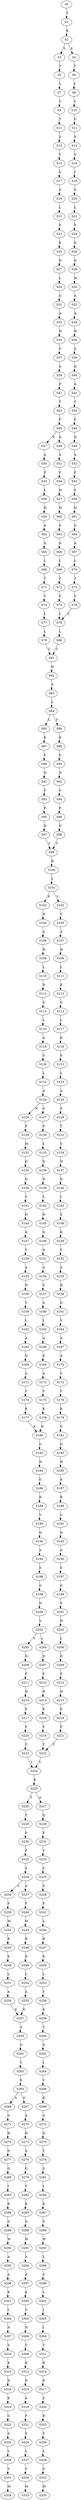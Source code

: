 strict digraph  {
	S0 -> S1 [ label = Y ];
	S1 -> S2 [ label = K ];
	S2 -> S3 [ label = S ];
	S2 -> S4 [ label = E ];
	S3 -> S5 [ label = T ];
	S4 -> S6 [ label = T ];
	S5 -> S7 [ label = L ];
	S6 -> S8 [ label = L ];
	S7 -> S9 [ label = V ];
	S8 -> S10 [ label = V ];
	S9 -> S11 [ label = T ];
	S10 -> S12 [ label = G ];
	S11 -> S13 [ label = S ];
	S12 -> S14 [ label = S ];
	S13 -> S15 [ label = V ];
	S14 -> S16 [ label = V ];
	S15 -> S17 [ label = S ];
	S16 -> S18 [ label = I ];
	S17 -> S19 [ label = A ];
	S18 -> S20 [ label = S ];
	S19 -> S21 [ label = L ];
	S20 -> S22 [ label = L ];
	S21 -> S23 [ label = F ];
	S22 -> S24 [ label = F ];
	S23 -> S25 [ label = K ];
	S24 -> S26 [ label = K ];
	S25 -> S27 [ label = D ];
	S26 -> S28 [ label = D ];
	S27 -> S29 [ label = L ];
	S28 -> S30 [ label = W ];
	S29 -> S31 [ label = S ];
	S30 -> S32 [ label = A ];
	S31 -> S33 [ label = A ];
	S32 -> S34 [ label = A ];
	S33 -> S35 [ label = H ];
	S34 -> S36 [ label = H ];
	S35 -> S37 [ label = V ];
	S36 -> S38 [ label = A ];
	S37 -> S39 [ label = A ];
	S38 -> S40 [ label = D ];
	S39 -> S41 [ label = P ];
	S40 -> S42 [ label = A ];
	S41 -> S43 [ label = T ];
	S42 -> S44 [ label = T ];
	S43 -> S45 [ label = F ];
	S44 -> S46 [ label = F ];
	S45 -> S47 [ label = E ];
	S45 -> S48 [ label = D ];
	S46 -> S49 [ label = D ];
	S47 -> S50 [ label = A ];
	S48 -> S51 [ label = A ];
	S49 -> S52 [ label = A ];
	S50 -> S53 [ label = P ];
	S51 -> S54 [ label = P ];
	S52 -> S55 [ label = P ];
	S53 -> S56 [ label = L ];
	S54 -> S57 [ label = H ];
	S55 -> S58 [ label = F ];
	S56 -> S59 [ label = H ];
	S57 -> S60 [ label = H ];
	S58 -> S61 [ label = H ];
	S59 -> S62 [ label = A ];
	S60 -> S63 [ label = S ];
	S61 -> S64 [ label = S ];
	S62 -> S65 [ label = A ];
	S63 -> S66 [ label = A ];
	S64 -> S67 [ label = A ];
	S65 -> S68 [ label = L ];
	S66 -> S69 [ label = L ];
	S67 -> S70 [ label = L ];
	S68 -> S71 [ label = T ];
	S69 -> S72 [ label = T ];
	S70 -> S73 [ label = T ];
	S71 -> S74 [ label = V ];
	S72 -> S75 [ label = V ];
	S73 -> S76 [ label = V ];
	S74 -> S77 [ label = L ];
	S75 -> S78 [ label = L ];
	S76 -> S78 [ label = L ];
	S77 -> S79 [ label = L ];
	S78 -> S80 [ label = L ];
	S79 -> S81 [ label = C ];
	S80 -> S81 [ label = C ];
	S81 -> S82 [ label = H ];
	S82 -> S83 [ label = S ];
	S83 -> S84 [ label = L ];
	S84 -> S85 [ label = L ];
	S84 -> S86 [ label = F ];
	S85 -> S87 [ label = K ];
	S86 -> S88 [ label = K ];
	S87 -> S89 [ label = F ];
	S88 -> S90 [ label = F ];
	S89 -> S91 [ label = N ];
	S90 -> S92 [ label = N ];
	S91 -> S93 [ label = V ];
	S92 -> S94 [ label = V ];
	S93 -> S95 [ label = P ];
	S94 -> S96 [ label = P ];
	S95 -> S97 [ label = D ];
	S96 -> S98 [ label = D ];
	S97 -> S99 [ label = V ];
	S98 -> S99 [ label = V ];
	S99 -> S100 [ label = R ];
	S100 -> S101 [ label = L ];
	S101 -> S102 [ label = K ];
	S101 -> S103 [ label = V ];
	S102 -> S104 [ label = H ];
	S103 -> S105 [ label = Y ];
	S104 -> S106 [ label = A ];
	S105 -> S107 [ label = A ];
	S106 -> S108 [ label = H ];
	S107 -> S109 [ label = H ];
	S108 -> S110 [ label = L ];
	S109 -> S111 [ label = L ];
	S110 -> S112 [ label = D ];
	S111 -> S113 [ label = E ];
	S112 -> S114 [ label = S ];
	S113 -> S115 [ label = S ];
	S114 -> S116 [ label = L ];
	S115 -> S117 [ label = L ];
	S116 -> S118 [ label = A ];
	S117 -> S119 [ label = K ];
	S118 -> S120 [ label = S ];
	S119 -> S121 [ label = S ];
	S120 -> S122 [ label = L ];
	S121 -> S123 [ label = L ];
	S122 -> S124 [ label = A ];
	S123 -> S125 [ label = A ];
	S124 -> S126 [ label = N ];
	S124 -> S127 [ label = G ];
	S125 -> S128 [ label = S ];
	S126 -> S129 [ label = P ];
	S127 -> S130 [ label = P ];
	S128 -> S131 [ label = T ];
	S129 -> S132 [ label = M ];
	S130 -> S133 [ label = L ];
	S131 -> S134 [ label = V ];
	S132 -> S135 [ label = D ];
	S133 -> S136 [ label = D ];
	S134 -> S137 [ label = N ];
	S135 -> S138 [ label = D ];
	S136 -> S139 [ label = D ];
	S137 -> S140 [ label = D ];
	S138 -> S141 [ label = V ];
	S139 -> S142 [ label = L ];
	S140 -> S143 [ label = I ];
	S141 -> S144 [ label = H ];
	S142 -> S145 [ label = H ];
	S143 -> S146 [ label = S ];
	S144 -> S147 [ label = A ];
	S145 -> S148 [ label = G ];
	S146 -> S149 [ label = K ];
	S147 -> S150 [ label = V ];
	S148 -> S151 [ label = A ];
	S149 -> S152 [ label = V ];
	S150 -> S153 [ label = A ];
	S151 -> S154 [ label = A ];
	S152 -> S155 [ label = A ];
	S153 -> S156 [ label = N ];
	S154 -> S157 [ label = S ];
	S155 -> S158 [ label = D ];
	S156 -> S159 [ label = T ];
	S157 -> S160 [ label = A ];
	S158 -> S161 [ label = G ];
	S159 -> S162 [ label = L ];
	S160 -> S163 [ label = L ];
	S161 -> S164 [ label = V ];
	S162 -> S165 [ label = A ];
	S163 -> S166 [ label = A ];
	S164 -> S167 [ label = A ];
	S165 -> S168 [ label = D ];
	S166 -> S169 [ label = D ];
	S167 -> S170 [ label = A ];
	S168 -> S171 [ label = A ];
	S169 -> S172 [ label = A ];
	S170 -> S173 [ label = V ];
	S171 -> S174 [ label = V ];
	S172 -> S175 [ label = V ];
	S173 -> S176 [ label = V ];
	S174 -> S177 [ label = K ];
	S175 -> S178 [ label = K ];
	S176 -> S179 [ label = K ];
	S177 -> S180 [ label = K ];
	S178 -> S180 [ label = K ];
	S179 -> S181 [ label = S ];
	S180 -> S182 [ label = G ];
	S181 -> S183 [ label = G ];
	S182 -> S184 [ label = H ];
	S183 -> S185 [ label = H ];
	S184 -> S186 [ label = G ];
	S185 -> S187 [ label = A ];
	S186 -> S188 [ label = K ];
	S187 -> S189 [ label = R ];
	S188 -> S190 [ label = V ];
	S189 -> S191 [ label = L ];
	S190 -> S192 [ label = Q ];
	S191 -> S193 [ label = Q ];
	S192 -> S194 [ label = A ];
	S193 -> S195 [ label = A ];
	S194 -> S196 [ label = S ];
	S195 -> S197 [ label = S ];
	S196 -> S198 [ label = G ];
	S197 -> S199 [ label = G ];
	S198 -> S200 [ label = H ];
	S199 -> S201 [ label = S ];
	S200 -> S202 [ label = S ];
	S201 -> S203 [ label = H ];
	S202 -> S204 [ label = L ];
	S202 -> S205 [ label = V ];
	S203 -> S206 [ label = L ];
	S204 -> S207 [ label = D ];
	S205 -> S208 [ label = D ];
	S206 -> S209 [ label = D ];
	S207 -> S210 [ label = F ];
	S208 -> S211 [ label = F ];
	S209 -> S212 [ label = F ];
	S210 -> S213 [ label = H ];
	S211 -> S214 [ label = H ];
	S212 -> S215 [ label = H ];
	S213 -> S216 [ label = P ];
	S214 -> S217 [ label = P ];
	S215 -> S218 [ label = P ];
	S216 -> S219 [ label = F ];
	S217 -> S220 [ label = F ];
	S218 -> S221 [ label = F ];
	S219 -> S222 [ label = Y ];
	S220 -> S223 [ label = Y ];
	S221 -> S222 [ label = Y ];
	S222 -> S224 [ label = T ];
	S223 -> S224 [ label = T ];
	S224 -> S225 [ label = K ];
	S225 -> S226 [ label = T ];
	S225 -> S227 [ label = A ];
	S226 -> S228 [ label = T ];
	S227 -> S229 [ label = Q ];
	S228 -> S230 [ label = P ];
	S229 -> S231 [ label = P ];
	S230 -> S232 [ label = F ];
	S231 -> S233 [ label = Y ];
	S232 -> S234 [ label = S ];
	S233 -> S235 [ label = C ];
	S234 -> S236 [ label = L ];
	S234 -> S237 [ label = A ];
	S235 -> S238 [ label = S ];
	S236 -> S239 [ label = F ];
	S237 -> S240 [ label = F ];
	S238 -> S241 [ label = F ];
	S239 -> S242 [ label = M ];
	S240 -> S243 [ label = M ];
	S241 -> S244 [ label = L ];
	S242 -> S245 [ label = R ];
	S243 -> S246 [ label = R ];
	S244 -> S247 [ label = R ];
	S245 -> S248 [ label = E ];
	S246 -> S249 [ label = E ];
	S247 -> S250 [ label = E ];
	S248 -> S251 [ label = L ];
	S249 -> S252 [ label = L ];
	S250 -> S253 [ label = L ];
	S251 -> S254 [ label = A ];
	S252 -> S255 [ label = A ];
	S253 -> S256 [ label = T ];
	S254 -> S257 [ label = E ];
	S255 -> S257 [ label = E ];
	S256 -> S258 [ label = E ];
	S257 -> S259 [ label = A ];
	S258 -> S260 [ label = T ];
	S259 -> S261 [ label = G ];
	S260 -> S262 [ label = G ];
	S261 -> S263 [ label = Y ];
	S262 -> S264 [ label = I ];
	S263 -> S265 [ label = E ];
	S264 -> S266 [ label = V ];
	S265 -> S267 [ label = G ];
	S265 -> S268 [ label = A ];
	S266 -> S269 [ label = D ];
	S267 -> S270 [ label = A ];
	S268 -> S271 [ label = G ];
	S269 -> S272 [ label = A ];
	S270 -> S273 [ label = H ];
	S271 -> S274 [ label = H ];
	S272 -> S275 [ label = Q ];
	S273 -> S276 [ label = A ];
	S274 -> S277 [ label = G ];
	S275 -> S278 [ label = T ];
	S276 -> S279 [ label = G ];
	S277 -> S280 [ label = G ];
	S278 -> S281 [ label = S ];
	S279 -> S282 [ label = V ];
	S280 -> S283 [ label = I ];
	S281 -> S284 [ label = I ];
	S282 -> S285 [ label = K ];
	S283 -> S286 [ label = K ];
	S284 -> S287 [ label = K ];
	S285 -> S288 [ label = G ];
	S286 -> S289 [ label = G ];
	S287 -> S290 [ label = S ];
	S288 -> S291 [ label = W ];
	S289 -> S292 [ label = W ];
	S290 -> S293 [ label = W ];
	S291 -> S294 [ label = A ];
	S292 -> S295 [ label = A ];
	S293 -> S296 [ label = L ];
	S294 -> S297 [ label = A ];
	S295 -> S298 [ label = A ];
	S296 -> S299 [ label = S ];
	S297 -> S300 [ label = K ];
	S298 -> S301 [ label = K ];
	S299 -> S302 [ label = L ];
	S300 -> S303 [ label = V ];
	S301 -> S304 [ label = I ];
	S302 -> S305 [ label = I ];
	S303 -> S306 [ label = N ];
	S304 -> S307 [ label = N ];
	S305 -> S308 [ label = I ];
	S306 -> S309 [ label = T ];
	S307 -> S310 [ label = S ];
	S308 -> S311 [ label = T ];
	S309 -> S312 [ label = K ];
	S310 -> S313 [ label = K ];
	S311 -> S314 [ label = R ];
	S312 -> S315 [ label = D ];
	S313 -> S316 [ label = D ];
	S314 -> S317 [ label = E ];
	S315 -> S318 [ label = A ];
	S316 -> S319 [ label = E ];
	S317 -> S320 [ label = T ];
	S318 -> S321 [ label = P ];
	S319 -> S322 [ label = G ];
	S320 -> S323 [ label = R ];
	S321 -> S324 [ label = S ];
	S322 -> S325 [ label = S ];
	S323 -> S326 [ label = T ];
	S324 -> S327 [ label = L ];
	S325 -> S328 [ label = L ];
	S326 -> S329 [ label = L ];
	S327 -> S330 [ label = V ];
	S328 -> S331 [ label = V ];
	S329 -> S332 [ label = S ];
	S330 -> S333 [ label = M ];
	S331 -> S334 [ label = M ];
	S332 -> S335 [ label = M ];
}
